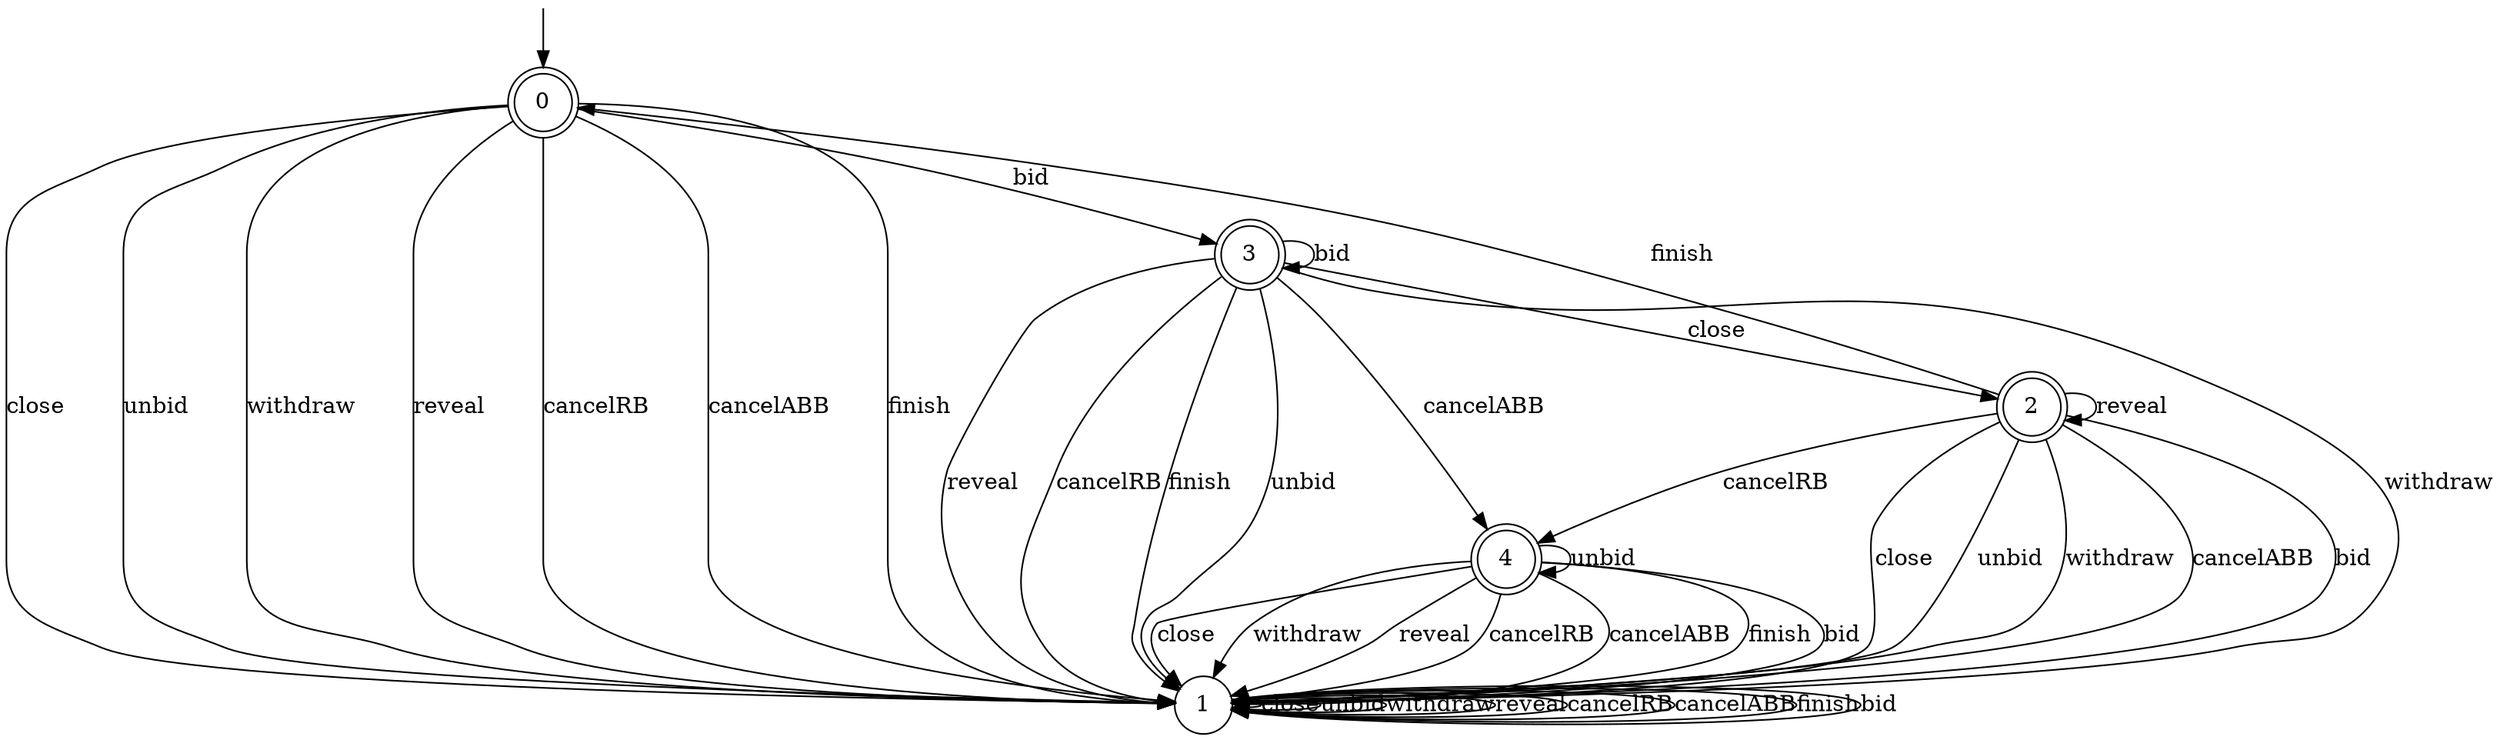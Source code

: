 digraph g {

	s0 [shape="doublecircle" label="0"];
	s1 [shape="circle" label="1"];
	s2 [shape="doublecircle" label="2"];
	s3 [shape="doublecircle" label="3"];
	s4 [shape="doublecircle" label="4"];
	s0 -> s1 [label="close"];
	s0 -> s1 [label="unbid"];
	s0 -> s1 [label="withdraw"];
	s0 -> s1 [label="reveal"];
	s0 -> s1 [label="cancelRB"];
	s0 -> s1 [label="cancelABB"];
	s0 -> s1 [label="finish"];
	s0 -> s3 [label="bid"];
	s1 -> s1 [label="close"];
	s1 -> s1 [label="unbid"];
	s1 -> s1 [label="withdraw"];
	s1 -> s1 [label="reveal"];
	s1 -> s1 [label="cancelRB"];
	s1 -> s1 [label="cancelABB"];
	s1 -> s1 [label="finish"];
	s1 -> s1 [label="bid"];
	s2 -> s1 [label="close"];
	s2 -> s1 [label="unbid"];
	s2 -> s1 [label="withdraw"];
	s2 -> s2 [label="reveal"];
	s2 -> s4 [label="cancelRB"];
	s2 -> s1 [label="cancelABB"];
	s2 -> s0 [label="finish"];
	s2 -> s1 [label="bid"];
	s3 -> s2 [label="close"];
	s3 -> s1 [label="unbid"];
	s3 -> s1 [label="withdraw"];
	s3 -> s1 [label="reveal"];
	s3 -> s1 [label="cancelRB"];
	s3 -> s4 [label="cancelABB"];
	s3 -> s1 [label="finish"];
	s3 -> s3 [label="bid"];
	s4 -> s1 [label="close"];
	s4 -> s4 [label="unbid"];
	s4 -> s1 [label="withdraw"];
	s4 -> s1 [label="reveal"];
	s4 -> s1 [label="cancelRB"];
	s4 -> s1 [label="cancelABB"];
	s4 -> s1 [label="finish"];
	s4 -> s1 [label="bid"];

__start0 [label="" shape="none" width="0" height="0"];
__start0 -> s0;

}
